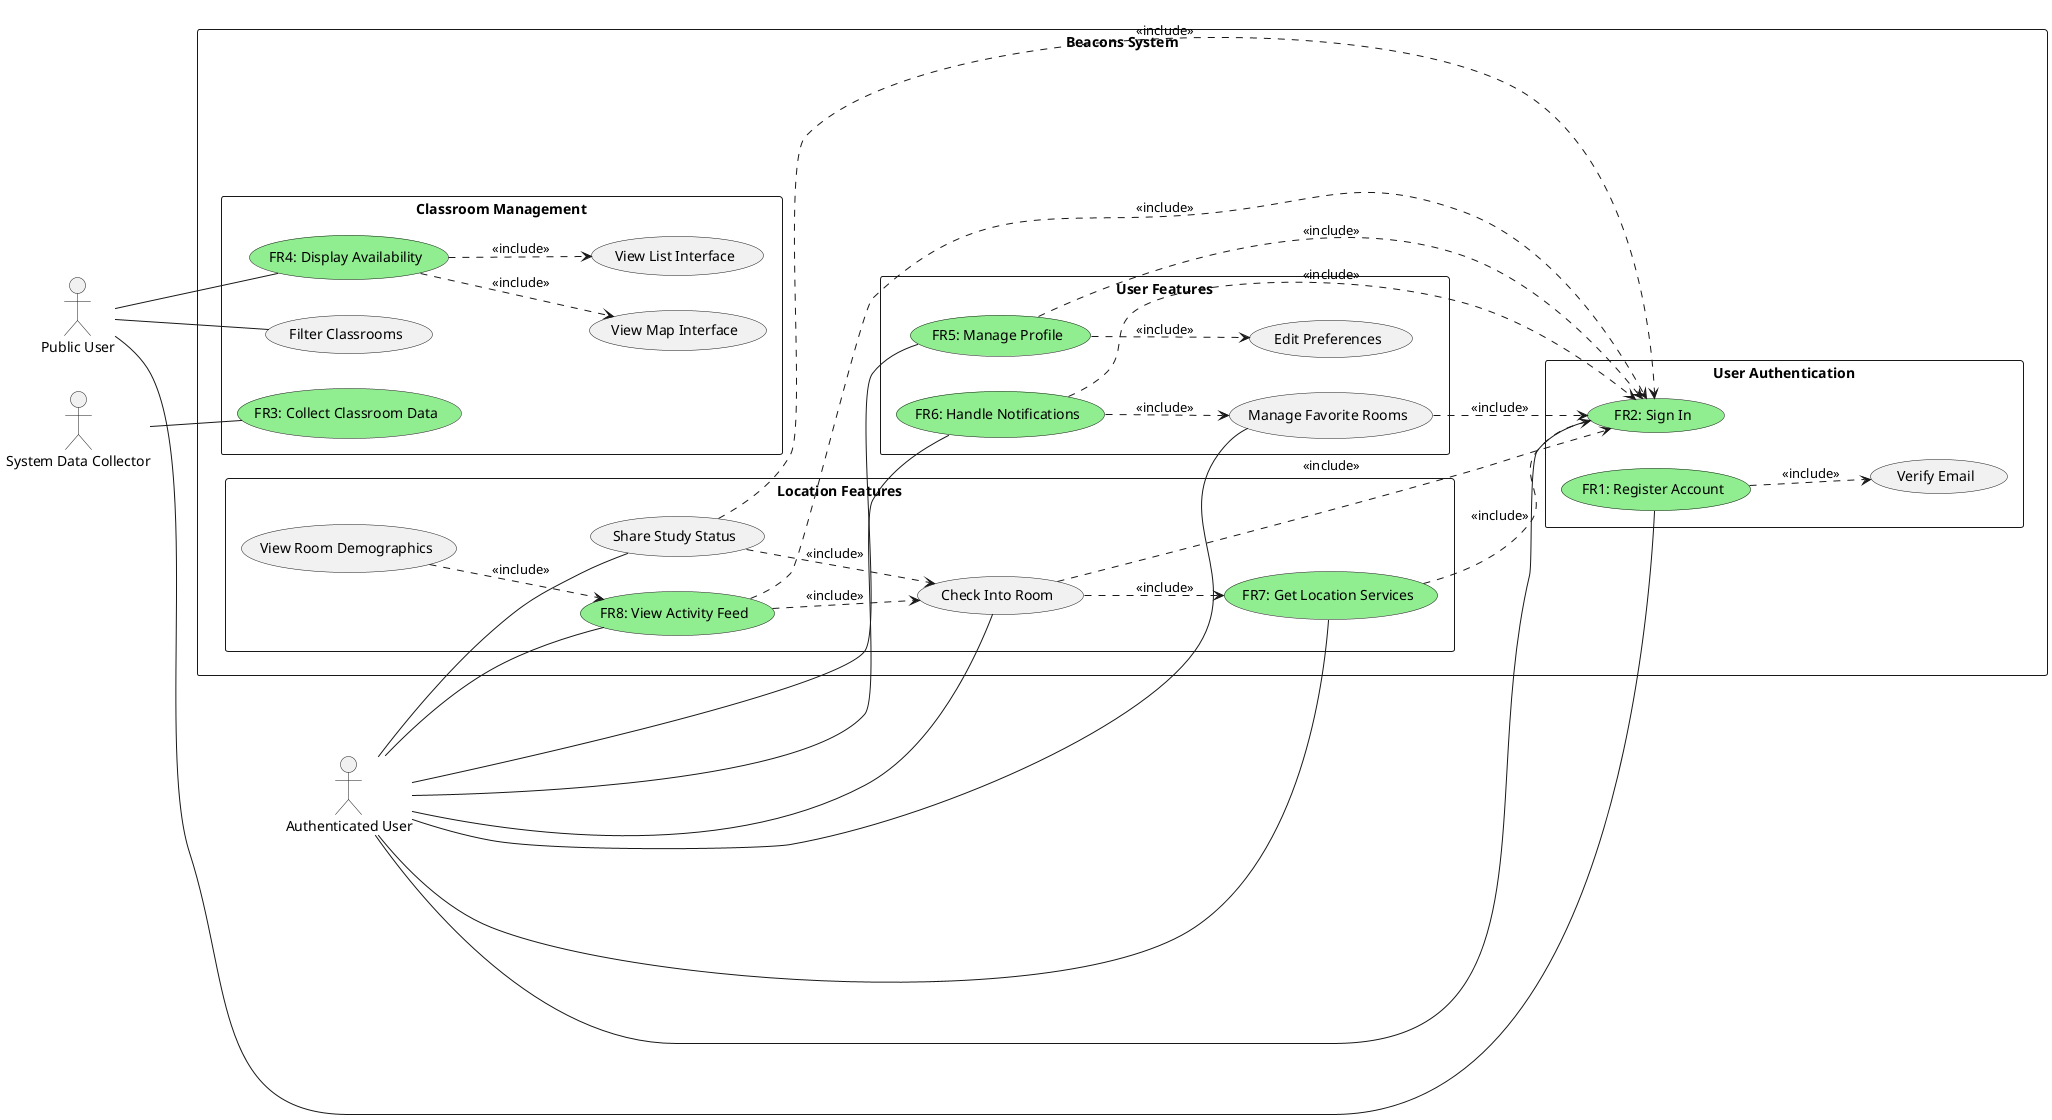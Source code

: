 @startuml
left to right direction
skinparam packageStyle rect

' Define actors
:Public User: as public
:Authenticated User: as auth
:System Data Collector: as collector

' Main system boundary
rectangle "Beacons System" {
  ' User Authentication Package
  package "User Authentication" {
    (FR1: Register Account) as register #lightgreen
    (FR2: Sign In) as login #lightgreen
    (Verify Email) as verify
  }

  ' Classroom Management Package
  package "Classroom Management" {
    (FR3: Collect Classroom Data) as collect #lightgreen
    (FR4: Display Availability) as display #lightgreen
    (View Map Interface) as map
    (View List Interface) as list
    (Filter Classrooms) as filter
  }

  ' User Features Package
  package "User Features" {
    (FR5: Manage Profile) as profile #lightgreen
    (FR6: Handle Notifications) as notify #lightgreen
    (Edit Preferences) as prefs
    (Manage Favorite Rooms) as favorites
  }

  ' Location Features Package
  package "Location Features" {
    (FR7: Get Location Services) as location #lightgreen
    (FR8: View Activity Feed) as feed #lightgreen
    (Check Into Room) as checkin
    (Share Study Status) as share
    (View Room Demographics) as demographics
  }
}

' Public User relationships
public -- display
display ..> map : <<include>>
display ..> list : <<include>>
public -- register
public -- filter

' Authenticated User relationships
auth -- profile
auth -- notify
auth -- location
auth -- feed
auth -- login
auth -- checkin
auth -- share
auth -- favorites

' System Data Collector relationships
collector -- collect

' Dependencies and includes
notify ..> favorites : <<include>>
profile ..> prefs : <<include>>
register ..> verify : <<include>>
checkin ..> location : <<include>>
feed ..> checkin : <<include>>
share ..> checkin : <<include>>
demographics ..> feed : <<include>>

' Login requirements
profile ..> login : <<include>>
notify ..> login : <<include>>
location ..> login : <<include>>
feed ..> login : <<include>>
checkin ..> login : <<include>>
favorites ..> login : <<include>>
share ..> login : <<include>>

@enduml